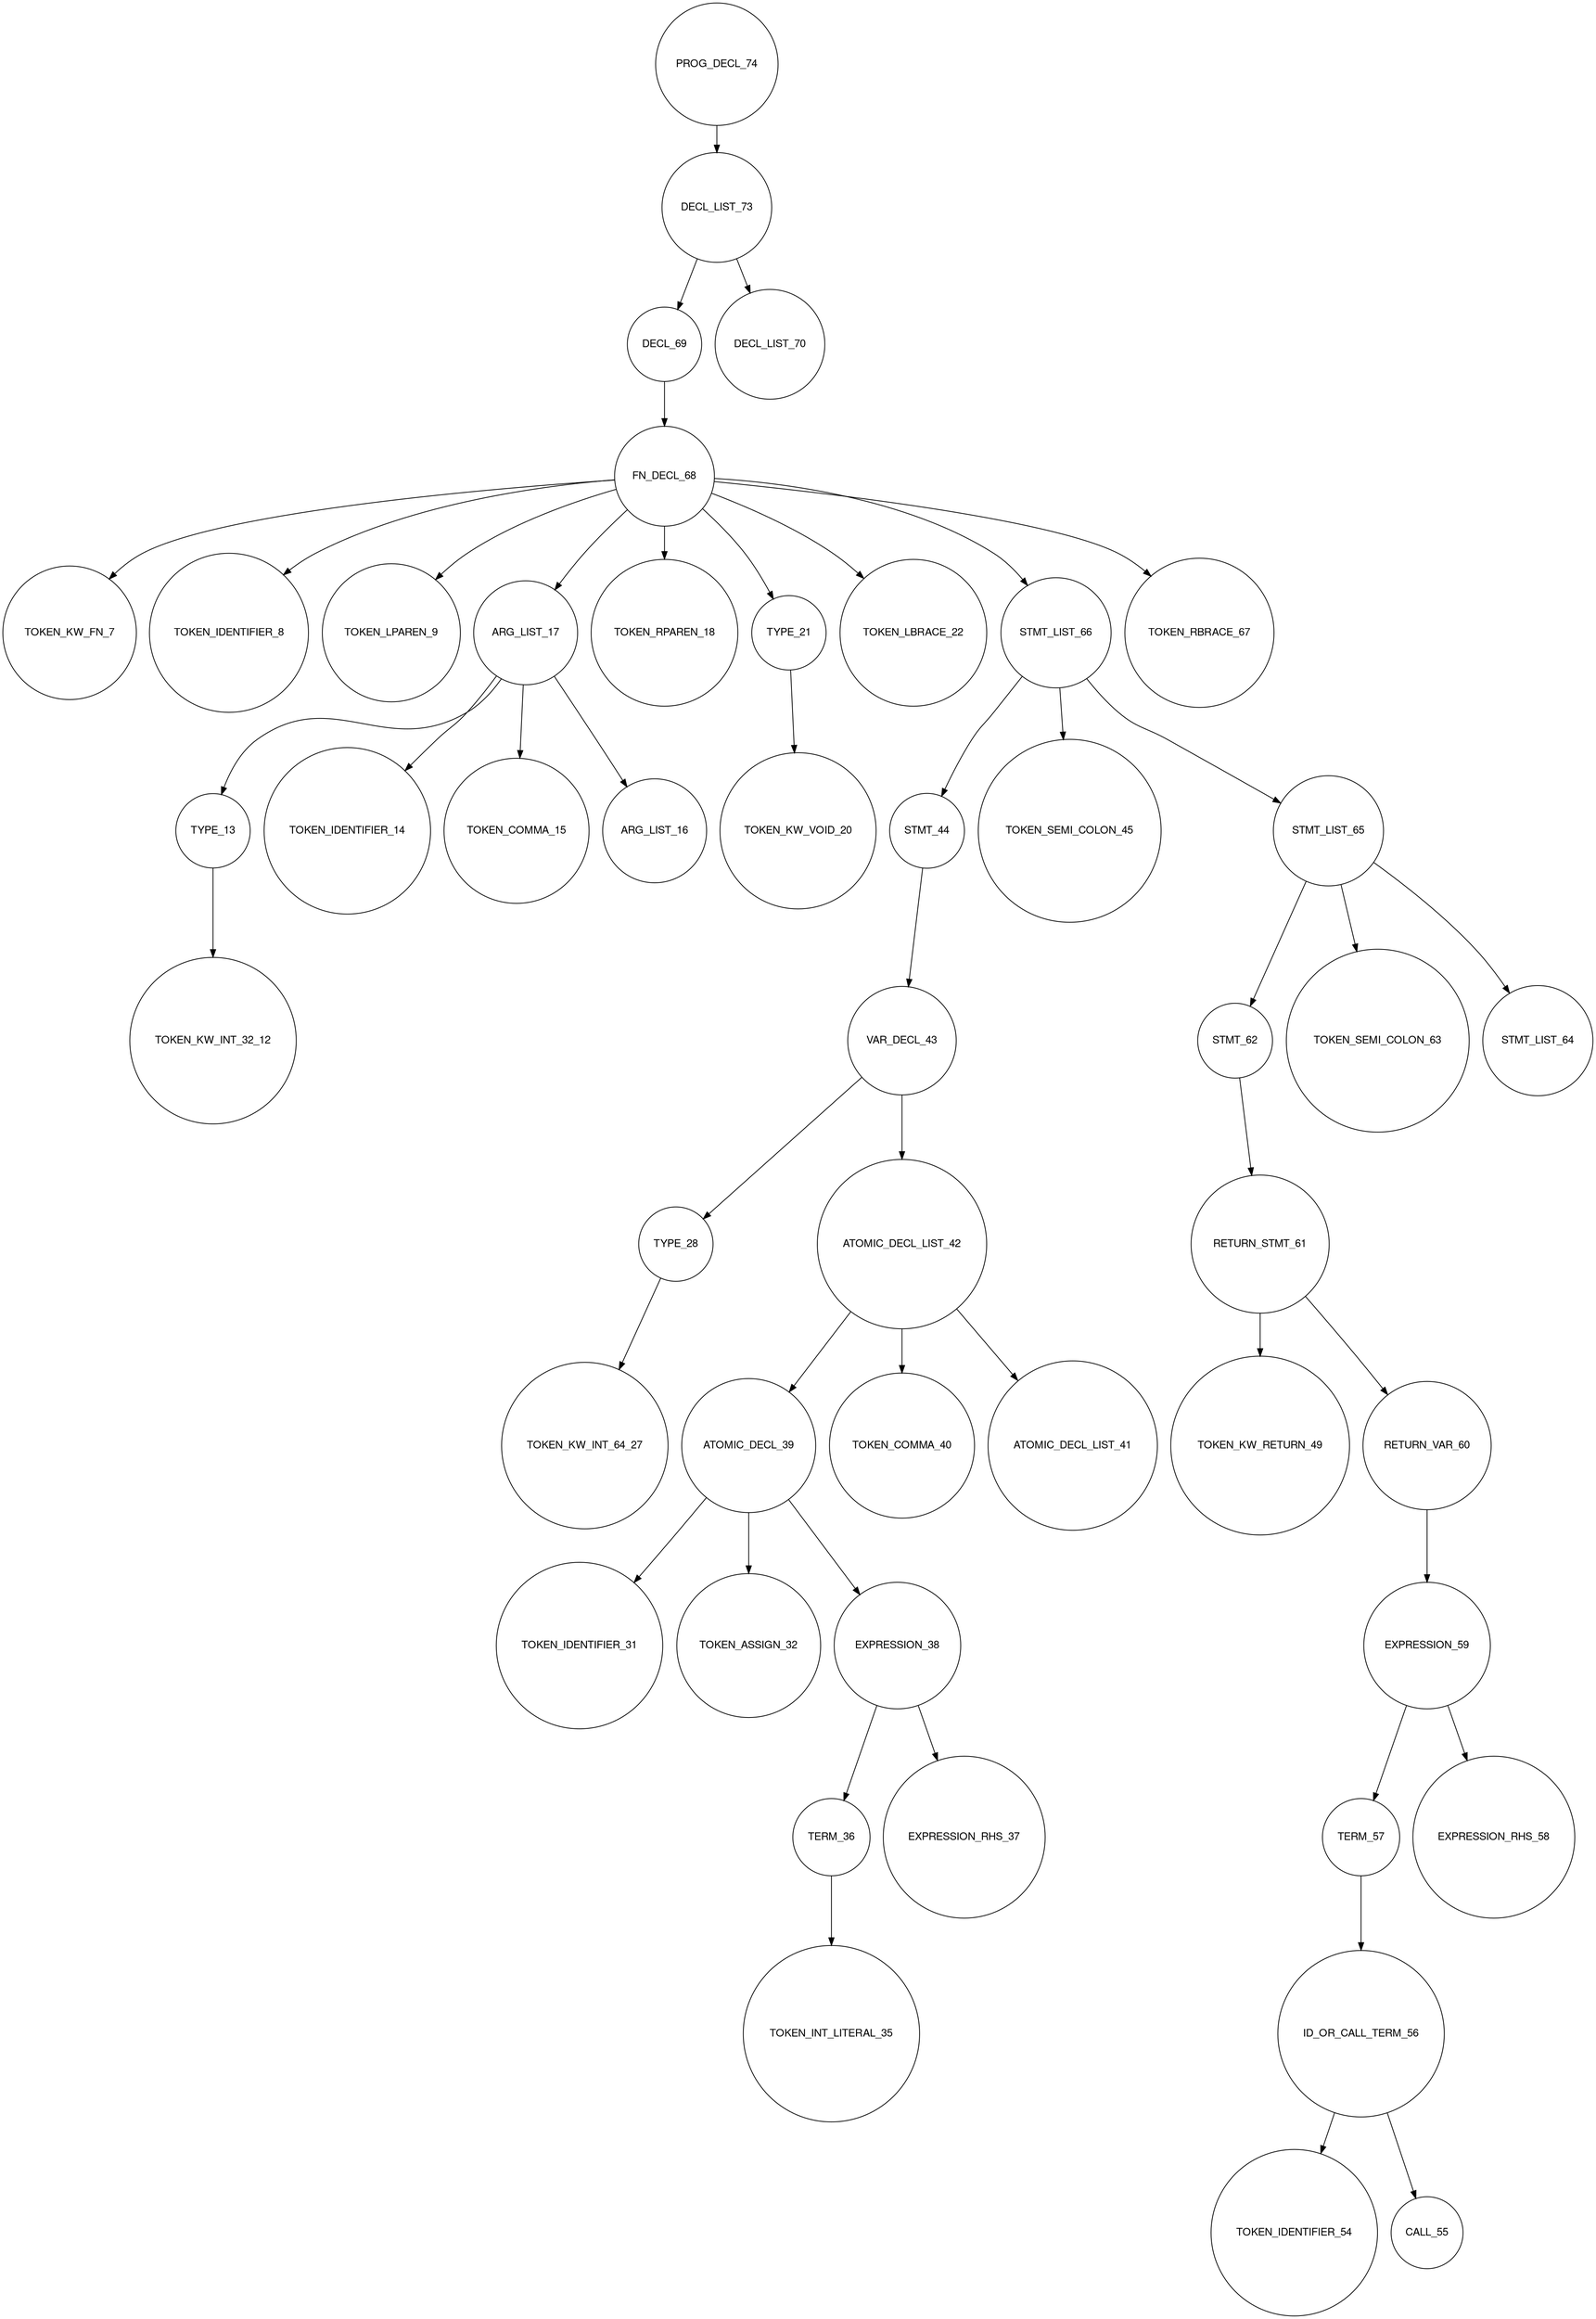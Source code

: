 digraph CFG {
        graph [ dpi = 300 ];
        fontname="Helvetica,Arial,sans-serif"
        node [fontname="Helvetica,Arial,sans-serif"]
        edge [fontname="Helvetica,Arial,sans-serif"]
        node [shape = circle];
PROG_DECL_74->DECL_LIST_73
DECL_LIST_73->DECL_69
DECL_LIST_73->DECL_LIST_70
DECL_69->FN_DECL_68
FN_DECL_68->TOKEN_KW_FN_7
FN_DECL_68->TOKEN_IDENTIFIER_8
FN_DECL_68->TOKEN_LPAREN_9
FN_DECL_68->ARG_LIST_17
FN_DECL_68->TOKEN_RPAREN_18
FN_DECL_68->TYPE_21
FN_DECL_68->TOKEN_LBRACE_22
FN_DECL_68->STMT_LIST_66
FN_DECL_68->TOKEN_RBRACE_67
ARG_LIST_17->TYPE_13
ARG_LIST_17->TOKEN_IDENTIFIER_14
ARG_LIST_17->TOKEN_COMMA_15
ARG_LIST_17->ARG_LIST_16
TYPE_13->TOKEN_KW_INT_32_12
TYPE_21->TOKEN_KW_VOID_20
STMT_LIST_66->STMT_44
STMT_LIST_66->TOKEN_SEMI_COLON_45
STMT_LIST_66->STMT_LIST_65
STMT_44->VAR_DECL_43
VAR_DECL_43->TYPE_28
VAR_DECL_43->ATOMIC_DECL_LIST_42
TYPE_28->TOKEN_KW_INT_64_27
ATOMIC_DECL_LIST_42->ATOMIC_DECL_39
ATOMIC_DECL_LIST_42->TOKEN_COMMA_40
ATOMIC_DECL_LIST_42->ATOMIC_DECL_LIST_41
ATOMIC_DECL_39->TOKEN_IDENTIFIER_31
ATOMIC_DECL_39->TOKEN_ASSIGN_32
ATOMIC_DECL_39->EXPRESSION_38
EXPRESSION_38->TERM_36
EXPRESSION_38->EXPRESSION_RHS_37
TERM_36->TOKEN_INT_LITERAL_35
STMT_LIST_65->STMT_62
STMT_LIST_65->TOKEN_SEMI_COLON_63
STMT_LIST_65->STMT_LIST_64
STMT_62->RETURN_STMT_61
RETURN_STMT_61->TOKEN_KW_RETURN_49
RETURN_STMT_61->RETURN_VAR_60
RETURN_VAR_60->EXPRESSION_59
EXPRESSION_59->TERM_57
EXPRESSION_59->EXPRESSION_RHS_58
TERM_57->ID_OR_CALL_TERM_56
ID_OR_CALL_TERM_56->TOKEN_IDENTIFIER_54
ID_OR_CALL_TERM_56->CALL_55
}